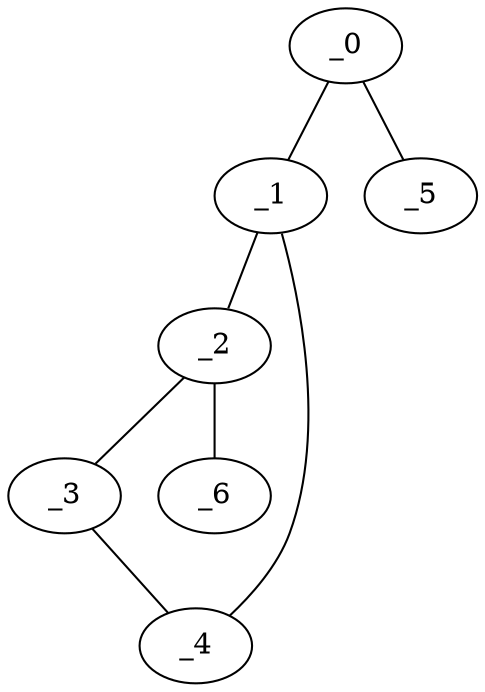 graph WP1_0081 {
	_0	 [x="0.52",
		y="2.99"];
	_1	 [x="0.482025",
		y="0.588965"];
	_0 -- _1;
	_5	 [x="0.607882",
		y="0.695101"];
	_0 -- _5;
	_2	 [x="2.5",
		y=3];
	_1 -- _2;
	_4	 [x="1.67036",
		y="2.31435"];
	_1 -- _4;
	_3	 [x="1.68006",
		y="0.431985"];
	_2 -- _3;
	_6	 [x="0.224449",
		y="2.31421"];
	_2 -- _6;
	_3 -- _4;
}
